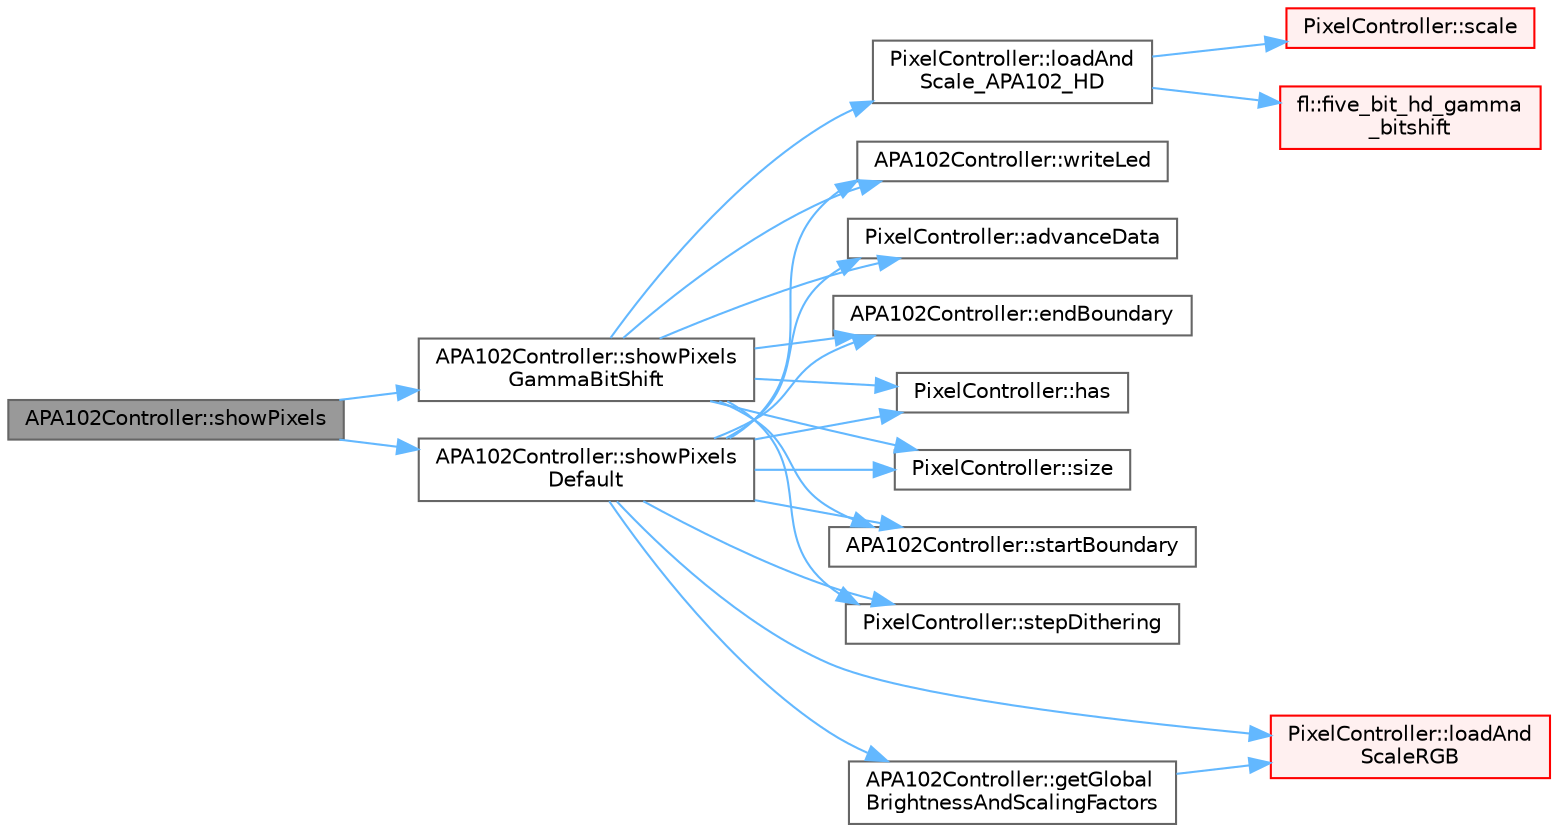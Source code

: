 digraph "APA102Controller::showPixels"
{
 // INTERACTIVE_SVG=YES
 // LATEX_PDF_SIZE
  bgcolor="transparent";
  edge [fontname=Helvetica,fontsize=10,labelfontname=Helvetica,labelfontsize=10];
  node [fontname=Helvetica,fontsize=10,shape=box,height=0.2,width=0.4];
  rankdir="LR";
  Node1 [id="Node000001",label="APA102Controller::showPixels",height=0.2,width=0.4,color="gray40", fillcolor="grey60", style="filled", fontcolor="black",tooltip="Send the LED data to the strip."];
  Node1 -> Node2 [id="edge1_Node000001_Node000002",color="steelblue1",style="solid",tooltip=" "];
  Node2 [id="Node000002",label="APA102Controller::showPixels\lDefault",height=0.2,width=0.4,color="grey40", fillcolor="white", style="filled",URL="$d4/d96/class_a_p_a102_controller_a632117bec47c6b4ba7e3ed1703478a42.html#a632117bec47c6b4ba7e3ed1703478a42",tooltip=" "];
  Node2 -> Node3 [id="edge2_Node000002_Node000003",color="steelblue1",style="solid",tooltip=" "];
  Node3 [id="Node000003",label="PixelController::advanceData",height=0.2,width=0.4,color="grey40", fillcolor="white", style="filled",URL="$d0/dee/struct_pixel_controller_ab44f62f166d162bd1e3b095b368feef2.html#ab44f62f166d162bd1e3b095b368feef2",tooltip="Advance the data pointer forward, adjust position counter."];
  Node2 -> Node4 [id="edge3_Node000002_Node000004",color="steelblue1",style="solid",tooltip=" "];
  Node4 [id="Node000004",label="APA102Controller::endBoundary",height=0.2,width=0.4,color="grey40", fillcolor="white", style="filled",URL="$d4/d96/class_a_p_a102_controller_ac9676b78658ebcab74033429c5c046f8.html#ac9676b78658ebcab74033429c5c046f8",tooltip=" "];
  Node2 -> Node5 [id="edge4_Node000002_Node000005",color="steelblue1",style="solid",tooltip=" "];
  Node5 [id="Node000005",label="APA102Controller::getGlobal\lBrightnessAndScalingFactors",height=0.2,width=0.4,color="grey40", fillcolor="white", style="filled",URL="$d4/d96/class_a_p_a102_controller_a299c89c516c1c32935e75f492137d872.html#a299c89c516c1c32935e75f492137d872",tooltip=" "];
  Node5 -> Node6 [id="edge5_Node000005_Node000006",color="steelblue1",style="solid",tooltip=" "];
  Node6 [id="Node000006",label="PixelController::loadAnd\lScaleRGB",height=0.2,width=0.4,color="red", fillcolor="#FFF0F0", style="filled",URL="$d0/dee/struct_pixel_controller_a3c10f0dd3838aa2b18d28a20393c9333.html#a3c10f0dd3838aa2b18d28a20393c9333",tooltip=" "];
  Node2 -> Node16 [id="edge6_Node000002_Node000016",color="steelblue1",style="solid",tooltip=" "];
  Node16 [id="Node000016",label="PixelController::has",height=0.2,width=0.4,color="grey40", fillcolor="white", style="filled",URL="$d0/dee/struct_pixel_controller_ac13f3e00855fcf6125ea27543c2fb48c.html#ac13f3e00855fcf6125ea27543c2fb48c",tooltip="Do we have n pixels left to process?"];
  Node2 -> Node6 [id="edge7_Node000002_Node000006",color="steelblue1",style="solid",tooltip=" "];
  Node2 -> Node17 [id="edge8_Node000002_Node000017",color="steelblue1",style="solid",tooltip=" "];
  Node17 [id="Node000017",label="PixelController::size",height=0.2,width=0.4,color="grey40", fillcolor="white", style="filled",URL="$d0/dee/struct_pixel_controller_a85305135ad8ad18edcd32dfc7431c660.html#a85305135ad8ad18edcd32dfc7431c660",tooltip="Get the length of the LED strip."];
  Node2 -> Node18 [id="edge9_Node000002_Node000018",color="steelblue1",style="solid",tooltip=" "];
  Node18 [id="Node000018",label="APA102Controller::startBoundary",height=0.2,width=0.4,color="grey40", fillcolor="white", style="filled",URL="$d4/d96/class_a_p_a102_controller_ab8d200f508aa910564b8db24c451c28b.html#ab8d200f508aa910564b8db24c451c28b",tooltip=" "];
  Node2 -> Node19 [id="edge10_Node000002_Node000019",color="steelblue1",style="solid",tooltip=" "];
  Node19 [id="Node000019",label="PixelController::stepDithering",height=0.2,width=0.4,color="grey40", fillcolor="white", style="filled",URL="$d0/dee/struct_pixel_controller_ac7cb7840989882cce60218ac43dbe8ef.html#ac7cb7840989882cce60218ac43dbe8ef",tooltip="Step the dithering forward."];
  Node2 -> Node20 [id="edge11_Node000002_Node000020",color="steelblue1",style="solid",tooltip=" "];
  Node20 [id="Node000020",label="APA102Controller::writeLed",height=0.2,width=0.4,color="grey40", fillcolor="white", style="filled",URL="$d4/d96/class_a_p_a102_controller_a3e85825537bbd044569052476051a970.html#a3e85825537bbd044569052476051a970",tooltip=" "];
  Node1 -> Node21 [id="edge12_Node000001_Node000021",color="steelblue1",style="solid",tooltip=" "];
  Node21 [id="Node000021",label="APA102Controller::showPixels\lGammaBitShift",height=0.2,width=0.4,color="grey40", fillcolor="white", style="filled",URL="$d4/d96/class_a_p_a102_controller_a040f761b3d3bb30a9275f96548ec5ef7.html#a040f761b3d3bb30a9275f96548ec5ef7",tooltip=" "];
  Node21 -> Node3 [id="edge13_Node000021_Node000003",color="steelblue1",style="solid",tooltip=" "];
  Node21 -> Node4 [id="edge14_Node000021_Node000004",color="steelblue1",style="solid",tooltip=" "];
  Node21 -> Node16 [id="edge15_Node000021_Node000016",color="steelblue1",style="solid",tooltip=" "];
  Node21 -> Node22 [id="edge16_Node000021_Node000022",color="steelblue1",style="solid",tooltip=" "];
  Node22 [id="Node000022",label="PixelController::loadAnd\lScale_APA102_HD",height=0.2,width=0.4,color="grey40", fillcolor="white", style="filled",URL="$d0/dee/struct_pixel_controller_a07853a147d535144f71b3f2640f4b0d5.html#a07853a147d535144f71b3f2640f4b0d5",tooltip=" "];
  Node22 -> Node23 [id="edge17_Node000022_Node000023",color="steelblue1",style="solid",tooltip=" "];
  Node23 [id="Node000023",label="fl::five_bit_hd_gamma\l_bitshift",height=0.2,width=0.4,color="red", fillcolor="#FFF0F0", style="filled",URL="$d4/d36/namespacefl_aeae140ba48d511d1b20d6bd1b383b22b.html#aeae140ba48d511d1b20d6bd1b383b22b",tooltip=" "];
  Node22 -> Node33 [id="edge18_Node000022_Node000033",color="steelblue1",style="solid",tooltip=" "];
  Node33 [id="Node000033",label="PixelController::scale",height=0.2,width=0.4,color="red", fillcolor="#FFF0F0", style="filled",URL="$d0/dee/struct_pixel_controller_a060678fc5a4cf518e155ed3a6145b8d4.html#a060678fc5a4cf518e155ed3a6145b8d4",tooltip="Scale a value using the per-channel scale data."];
  Node21 -> Node17 [id="edge19_Node000021_Node000017",color="steelblue1",style="solid",tooltip=" "];
  Node21 -> Node18 [id="edge20_Node000021_Node000018",color="steelblue1",style="solid",tooltip=" "];
  Node21 -> Node19 [id="edge21_Node000021_Node000019",color="steelblue1",style="solid",tooltip=" "];
  Node21 -> Node20 [id="edge22_Node000021_Node000020",color="steelblue1",style="solid",tooltip=" "];
}
